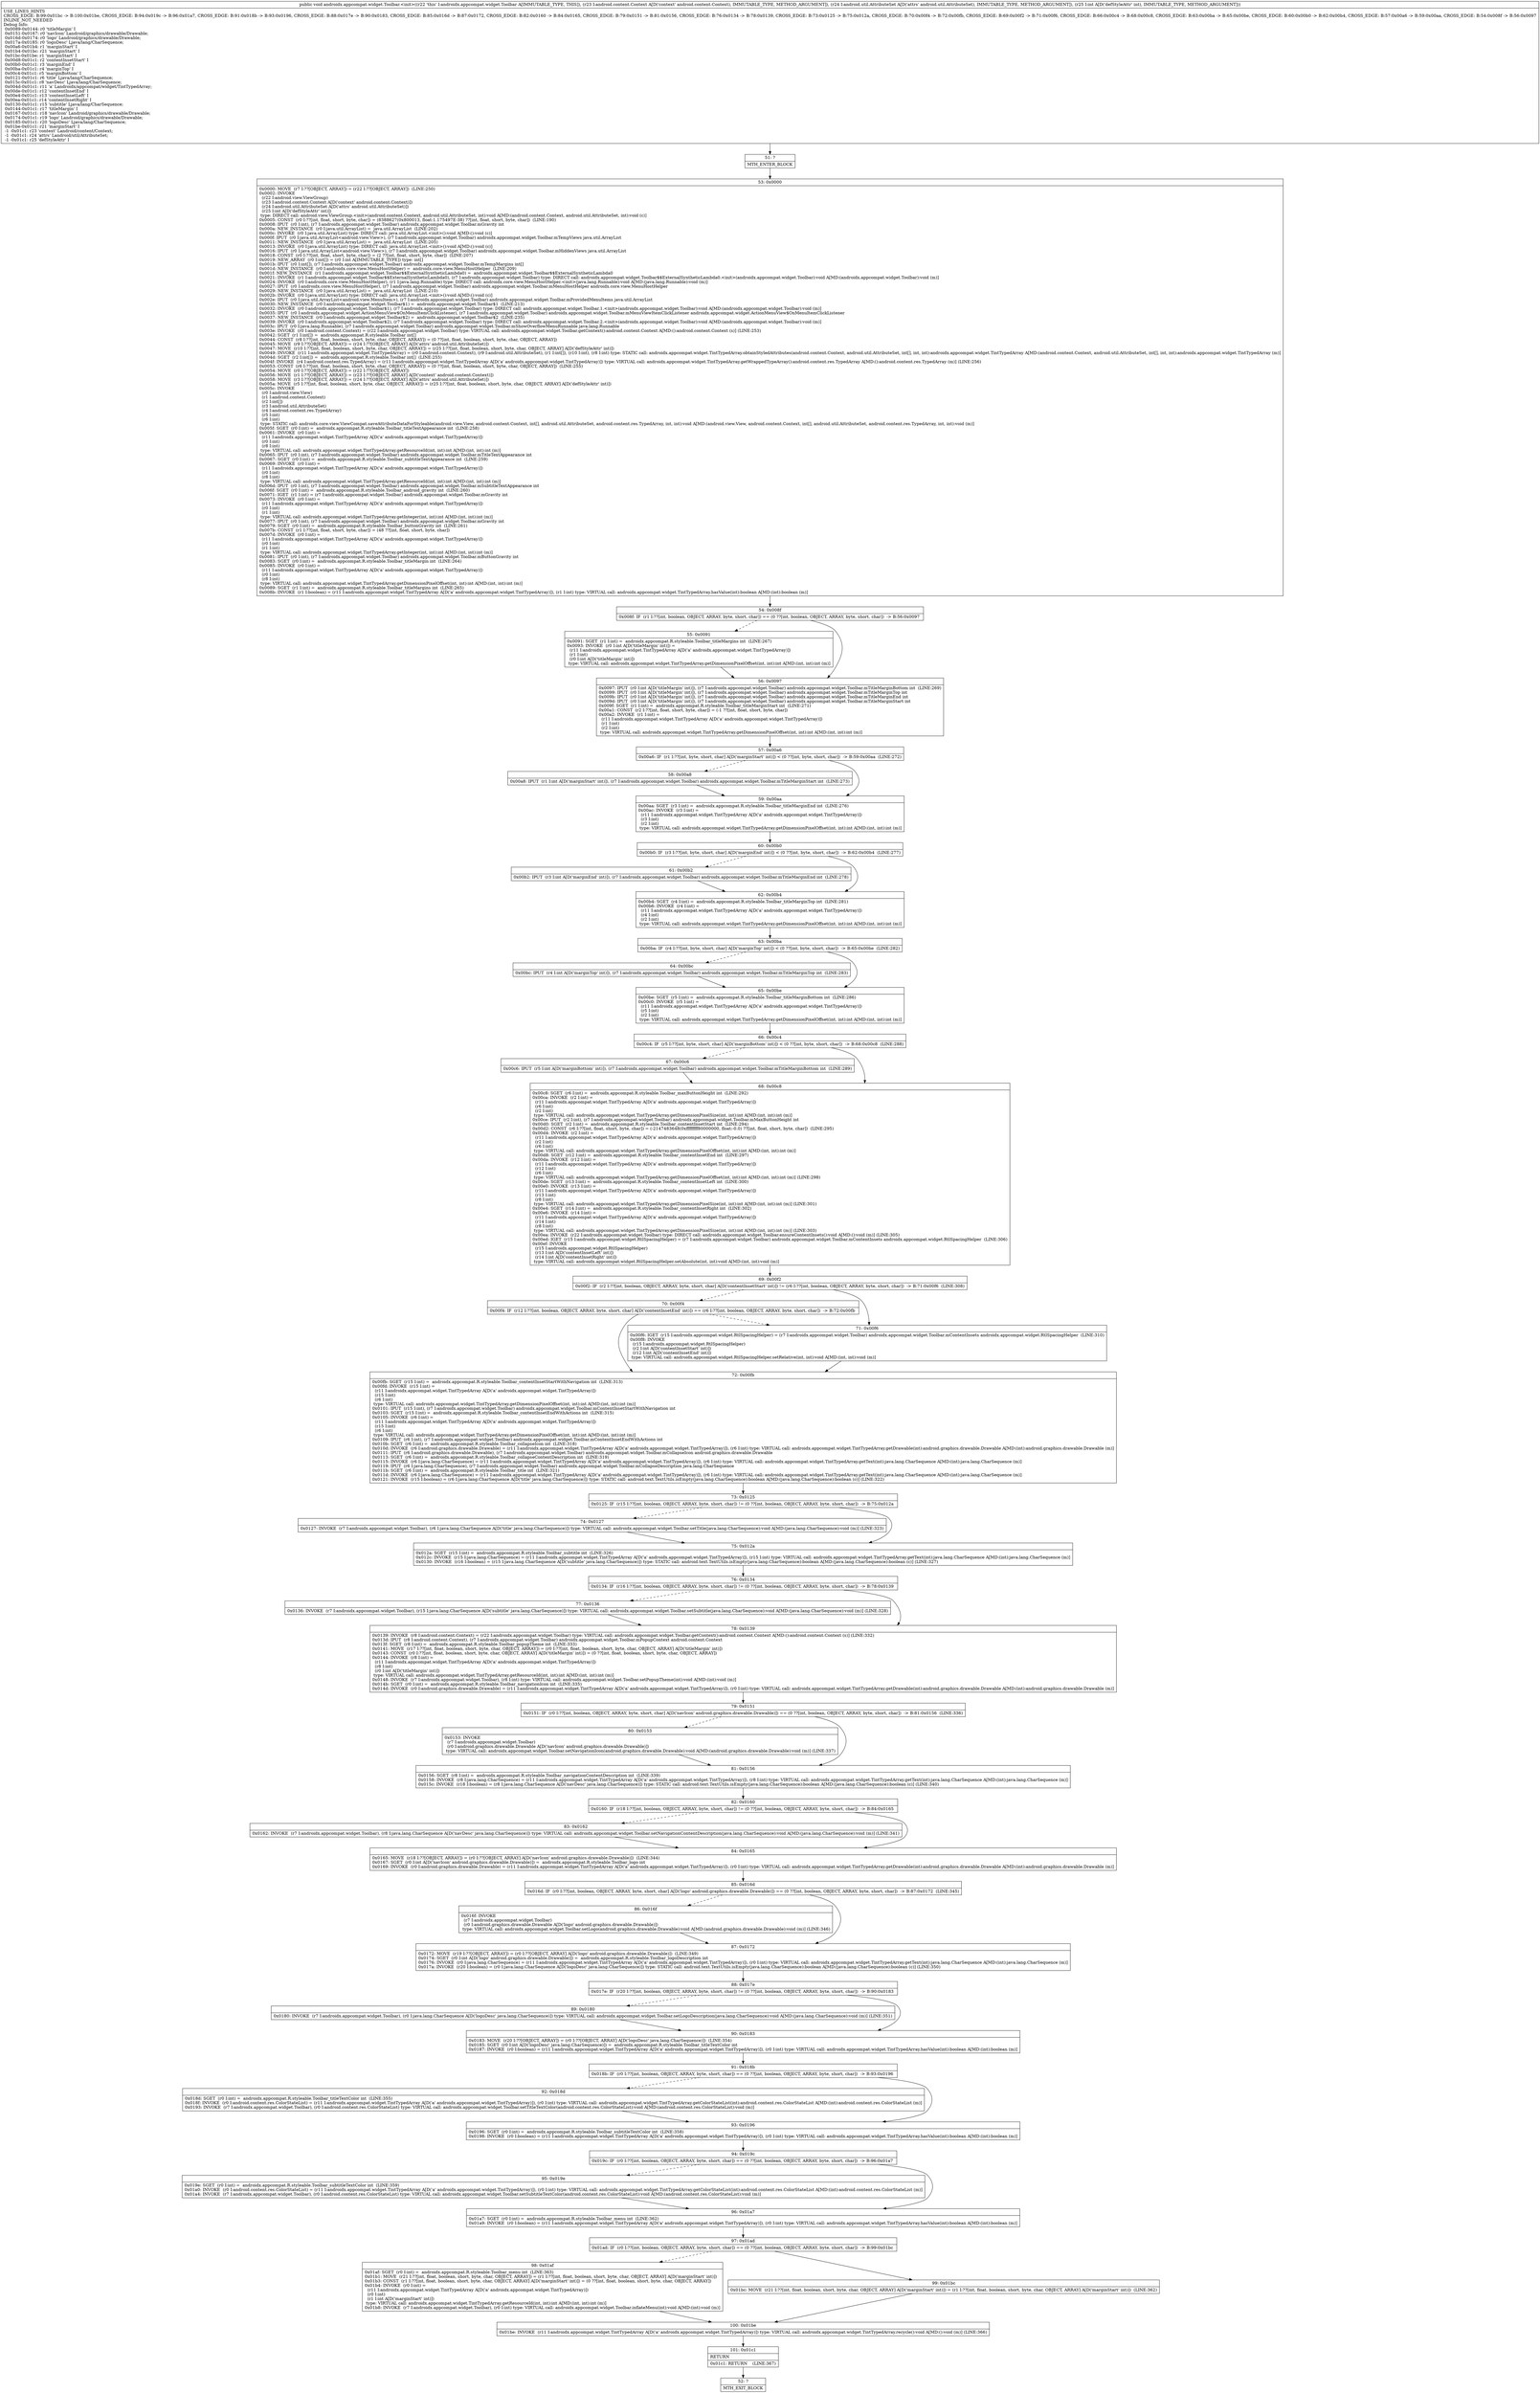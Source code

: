 digraph "CFG forandroidx.appcompat.widget.Toolbar.\<init\>(Landroid\/content\/Context;Landroid\/util\/AttributeSet;I)V" {
Node_51 [shape=record,label="{51\:\ ?|MTH_ENTER_BLOCK\l}"];
Node_53 [shape=record,label="{53\:\ 0x0000|0x0000: MOVE  (r7 I:??[OBJECT, ARRAY]) = (r22 I:??[OBJECT, ARRAY])  (LINE:250)\l0x0002: INVOKE  \l  (r22 I:android.view.ViewGroup)\l  (r23 I:android.content.Context A[D('context' android.content.Context)])\l  (r24 I:android.util.AttributeSet A[D('attrs' android.util.AttributeSet)])\l  (r25 I:int A[D('defStyleAttr' int)])\l type: DIRECT call: android.view.ViewGroup.\<init\>(android.content.Context, android.util.AttributeSet, int):void A[MD:(android.content.Context, android.util.AttributeSet, int):void (c)]\l0x0005: CONST  (r0 I:??[int, float, short, byte, char]) = (8388627(0x800013, float:1.175497E\-38) ??[int, float, short, byte, char])  (LINE:190)\l0x0008: IPUT  (r0 I:int), (r7 I:androidx.appcompat.widget.Toolbar) androidx.appcompat.widget.Toolbar.mGravity int \l0x000a: NEW_INSTANCE  (r0 I:java.util.ArrayList) =  java.util.ArrayList  (LINE:202)\l0x000c: INVOKE  (r0 I:java.util.ArrayList) type: DIRECT call: java.util.ArrayList.\<init\>():void A[MD:():void (c)]\l0x000f: IPUT  (r0 I:java.util.ArrayList\<android.view.View\>), (r7 I:androidx.appcompat.widget.Toolbar) androidx.appcompat.widget.Toolbar.mTempViews java.util.ArrayList \l0x0011: NEW_INSTANCE  (r0 I:java.util.ArrayList) =  java.util.ArrayList  (LINE:205)\l0x0013: INVOKE  (r0 I:java.util.ArrayList) type: DIRECT call: java.util.ArrayList.\<init\>():void A[MD:():void (c)]\l0x0016: IPUT  (r0 I:java.util.ArrayList\<android.view.View\>), (r7 I:androidx.appcompat.widget.Toolbar) androidx.appcompat.widget.Toolbar.mHiddenViews java.util.ArrayList \l0x0018: CONST  (r0 I:??[int, float, short, byte, char]) = (2 ??[int, float, short, byte, char])  (LINE:207)\l0x0019: NEW_ARRAY  (r0 I:int[]) = (r0 I:int A[IMMUTABLE_TYPE]) type: int[] \l0x001b: IPUT  (r0 I:int[]), (r7 I:androidx.appcompat.widget.Toolbar) androidx.appcompat.widget.Toolbar.mTempMargins int[] \l0x001d: NEW_INSTANCE  (r0 I:androidx.core.view.MenuHostHelper) =  androidx.core.view.MenuHostHelper  (LINE:209)\l0x001f: NEW_INSTANCE  (r1 I:androidx.appcompat.widget.Toolbar$$ExternalSyntheticLambda0) =  androidx.appcompat.widget.Toolbar$$ExternalSyntheticLambda0 \l0x0021: INVOKE  (r1 I:androidx.appcompat.widget.Toolbar$$ExternalSyntheticLambda0), (r7 I:androidx.appcompat.widget.Toolbar) type: DIRECT call: androidx.appcompat.widget.Toolbar$$ExternalSyntheticLambda0.\<init\>(androidx.appcompat.widget.Toolbar):void A[MD:(androidx.appcompat.widget.Toolbar):void (m)]\l0x0024: INVOKE  (r0 I:androidx.core.view.MenuHostHelper), (r1 I:java.lang.Runnable) type: DIRECT call: androidx.core.view.MenuHostHelper.\<init\>(java.lang.Runnable):void A[MD:(java.lang.Runnable):void (m)]\l0x0027: IPUT  (r0 I:androidx.core.view.MenuHostHelper), (r7 I:androidx.appcompat.widget.Toolbar) androidx.appcompat.widget.Toolbar.mMenuHostHelper androidx.core.view.MenuHostHelper \l0x0029: NEW_INSTANCE  (r0 I:java.util.ArrayList) =  java.util.ArrayList  (LINE:210)\l0x002b: INVOKE  (r0 I:java.util.ArrayList) type: DIRECT call: java.util.ArrayList.\<init\>():void A[MD:():void (c)]\l0x002e: IPUT  (r0 I:java.util.ArrayList\<android.view.MenuItem\>), (r7 I:androidx.appcompat.widget.Toolbar) androidx.appcompat.widget.Toolbar.mProvidedMenuItems java.util.ArrayList \l0x0030: NEW_INSTANCE  (r0 I:androidx.appcompat.widget.Toolbar$1) =  androidx.appcompat.widget.Toolbar$1  (LINE:213)\l0x0032: INVOKE  (r0 I:androidx.appcompat.widget.Toolbar$1), (r7 I:androidx.appcompat.widget.Toolbar) type: DIRECT call: androidx.appcompat.widget.Toolbar.1.\<init\>(androidx.appcompat.widget.Toolbar):void A[MD:(androidx.appcompat.widget.Toolbar):void (m)]\l0x0035: IPUT  (r0 I:androidx.appcompat.widget.ActionMenuView$OnMenuItemClickListener), (r7 I:androidx.appcompat.widget.Toolbar) androidx.appcompat.widget.Toolbar.mMenuViewItemClickListener androidx.appcompat.widget.ActionMenuView$OnMenuItemClickListener \l0x0037: NEW_INSTANCE  (r0 I:androidx.appcompat.widget.Toolbar$2) =  androidx.appcompat.widget.Toolbar$2  (LINE:235)\l0x0039: INVOKE  (r0 I:androidx.appcompat.widget.Toolbar$2), (r7 I:androidx.appcompat.widget.Toolbar) type: DIRECT call: androidx.appcompat.widget.Toolbar.2.\<init\>(androidx.appcompat.widget.Toolbar):void A[MD:(androidx.appcompat.widget.Toolbar):void (m)]\l0x003c: IPUT  (r0 I:java.lang.Runnable), (r7 I:androidx.appcompat.widget.Toolbar) androidx.appcompat.widget.Toolbar.mShowOverflowMenuRunnable java.lang.Runnable \l0x003e: INVOKE  (r0 I:android.content.Context) = (r22 I:androidx.appcompat.widget.Toolbar) type: VIRTUAL call: androidx.appcompat.widget.Toolbar.getContext():android.content.Context A[MD:():android.content.Context (s)] (LINE:253)\l0x0042: SGET  (r1 I:int[]) =  androidx.appcompat.R.styleable.Toolbar int[] \l0x0044: CONST  (r8 I:??[int, float, boolean, short, byte, char, OBJECT, ARRAY]) = (0 ??[int, float, boolean, short, byte, char, OBJECT, ARRAY]) \l0x0045: MOVE  (r9 I:??[OBJECT, ARRAY]) = (r24 I:??[OBJECT, ARRAY] A[D('attrs' android.util.AttributeSet)]) \l0x0047: MOVE  (r10 I:??[int, float, boolean, short, byte, char, OBJECT, ARRAY]) = (r25 I:??[int, float, boolean, short, byte, char, OBJECT, ARRAY] A[D('defStyleAttr' int)]) \l0x0049: INVOKE  (r11 I:androidx.appcompat.widget.TintTypedArray) = (r0 I:android.content.Context), (r9 I:android.util.AttributeSet), (r1 I:int[]), (r10 I:int), (r8 I:int) type: STATIC call: androidx.appcompat.widget.TintTypedArray.obtainStyledAttributes(android.content.Context, android.util.AttributeSet, int[], int, int):androidx.appcompat.widget.TintTypedArray A[MD:(android.content.Context, android.util.AttributeSet, int[], int, int):androidx.appcompat.widget.TintTypedArray (m)]\l0x004d: SGET  (r2 I:int[]) =  androidx.appcompat.R.styleable.Toolbar int[]  (LINE:255)\l0x004f: INVOKE  (r4 I:android.content.res.TypedArray) = (r11 I:androidx.appcompat.widget.TintTypedArray A[D('a' androidx.appcompat.widget.TintTypedArray)]) type: VIRTUAL call: androidx.appcompat.widget.TintTypedArray.getWrappedTypeArray():android.content.res.TypedArray A[MD:():android.content.res.TypedArray (m)] (LINE:256)\l0x0053: CONST  (r6 I:??[int, float, boolean, short, byte, char, OBJECT, ARRAY]) = (0 ??[int, float, boolean, short, byte, char, OBJECT, ARRAY])  (LINE:255)\l0x0054: MOVE  (r0 I:??[OBJECT, ARRAY]) = (r22 I:??[OBJECT, ARRAY]) \l0x0056: MOVE  (r1 I:??[OBJECT, ARRAY]) = (r23 I:??[OBJECT, ARRAY] A[D('context' android.content.Context)]) \l0x0058: MOVE  (r3 I:??[OBJECT, ARRAY]) = (r24 I:??[OBJECT, ARRAY] A[D('attrs' android.util.AttributeSet)]) \l0x005a: MOVE  (r5 I:??[int, float, boolean, short, byte, char, OBJECT, ARRAY]) = (r25 I:??[int, float, boolean, short, byte, char, OBJECT, ARRAY] A[D('defStyleAttr' int)]) \l0x005c: INVOKE  \l  (r0 I:android.view.View)\l  (r1 I:android.content.Context)\l  (r2 I:int[])\l  (r3 I:android.util.AttributeSet)\l  (r4 I:android.content.res.TypedArray)\l  (r5 I:int)\l  (r6 I:int)\l type: STATIC call: androidx.core.view.ViewCompat.saveAttributeDataForStyleable(android.view.View, android.content.Context, int[], android.util.AttributeSet, android.content.res.TypedArray, int, int):void A[MD:(android.view.View, android.content.Context, int[], android.util.AttributeSet, android.content.res.TypedArray, int, int):void (m)]\l0x005f: SGET  (r0 I:int) =  androidx.appcompat.R.styleable.Toolbar_titleTextAppearance int  (LINE:258)\l0x0061: INVOKE  (r0 I:int) = \l  (r11 I:androidx.appcompat.widget.TintTypedArray A[D('a' androidx.appcompat.widget.TintTypedArray)])\l  (r0 I:int)\l  (r8 I:int)\l type: VIRTUAL call: androidx.appcompat.widget.TintTypedArray.getResourceId(int, int):int A[MD:(int, int):int (m)]\l0x0065: IPUT  (r0 I:int), (r7 I:androidx.appcompat.widget.Toolbar) androidx.appcompat.widget.Toolbar.mTitleTextAppearance int \l0x0067: SGET  (r0 I:int) =  androidx.appcompat.R.styleable.Toolbar_subtitleTextAppearance int  (LINE:259)\l0x0069: INVOKE  (r0 I:int) = \l  (r11 I:androidx.appcompat.widget.TintTypedArray A[D('a' androidx.appcompat.widget.TintTypedArray)])\l  (r0 I:int)\l  (r8 I:int)\l type: VIRTUAL call: androidx.appcompat.widget.TintTypedArray.getResourceId(int, int):int A[MD:(int, int):int (m)]\l0x006d: IPUT  (r0 I:int), (r7 I:androidx.appcompat.widget.Toolbar) androidx.appcompat.widget.Toolbar.mSubtitleTextAppearance int \l0x006f: SGET  (r0 I:int) =  androidx.appcompat.R.styleable.Toolbar_android_gravity int  (LINE:260)\l0x0071: IGET  (r1 I:int) = (r7 I:androidx.appcompat.widget.Toolbar) androidx.appcompat.widget.Toolbar.mGravity int \l0x0073: INVOKE  (r0 I:int) = \l  (r11 I:androidx.appcompat.widget.TintTypedArray A[D('a' androidx.appcompat.widget.TintTypedArray)])\l  (r0 I:int)\l  (r1 I:int)\l type: VIRTUAL call: androidx.appcompat.widget.TintTypedArray.getInteger(int, int):int A[MD:(int, int):int (m)]\l0x0077: IPUT  (r0 I:int), (r7 I:androidx.appcompat.widget.Toolbar) androidx.appcompat.widget.Toolbar.mGravity int \l0x0079: SGET  (r0 I:int) =  androidx.appcompat.R.styleable.Toolbar_buttonGravity int  (LINE:261)\l0x007b: CONST  (r1 I:??[int, float, short, byte, char]) = (48 ??[int, float, short, byte, char]) \l0x007d: INVOKE  (r0 I:int) = \l  (r11 I:androidx.appcompat.widget.TintTypedArray A[D('a' androidx.appcompat.widget.TintTypedArray)])\l  (r0 I:int)\l  (r1 I:int)\l type: VIRTUAL call: androidx.appcompat.widget.TintTypedArray.getInteger(int, int):int A[MD:(int, int):int (m)]\l0x0081: IPUT  (r0 I:int), (r7 I:androidx.appcompat.widget.Toolbar) androidx.appcompat.widget.Toolbar.mButtonGravity int \l0x0083: SGET  (r0 I:int) =  androidx.appcompat.R.styleable.Toolbar_titleMargin int  (LINE:264)\l0x0085: INVOKE  (r0 I:int) = \l  (r11 I:androidx.appcompat.widget.TintTypedArray A[D('a' androidx.appcompat.widget.TintTypedArray)])\l  (r0 I:int)\l  (r8 I:int)\l type: VIRTUAL call: androidx.appcompat.widget.TintTypedArray.getDimensionPixelOffset(int, int):int A[MD:(int, int):int (m)]\l0x0089: SGET  (r1 I:int) =  androidx.appcompat.R.styleable.Toolbar_titleMargins int  (LINE:265)\l0x008b: INVOKE  (r1 I:boolean) = (r11 I:androidx.appcompat.widget.TintTypedArray A[D('a' androidx.appcompat.widget.TintTypedArray)]), (r1 I:int) type: VIRTUAL call: androidx.appcompat.widget.TintTypedArray.hasValue(int):boolean A[MD:(int):boolean (m)]\l}"];
Node_54 [shape=record,label="{54\:\ 0x008f|0x008f: IF  (r1 I:??[int, boolean, OBJECT, ARRAY, byte, short, char]) == (0 ??[int, boolean, OBJECT, ARRAY, byte, short, char])  \-\> B:56:0x0097 \l}"];
Node_55 [shape=record,label="{55\:\ 0x0091|0x0091: SGET  (r1 I:int) =  androidx.appcompat.R.styleable.Toolbar_titleMargins int  (LINE:267)\l0x0093: INVOKE  (r0 I:int A[D('titleMargin' int)]) = \l  (r11 I:androidx.appcompat.widget.TintTypedArray A[D('a' androidx.appcompat.widget.TintTypedArray)])\l  (r1 I:int)\l  (r0 I:int A[D('titleMargin' int)])\l type: VIRTUAL call: androidx.appcompat.widget.TintTypedArray.getDimensionPixelOffset(int, int):int A[MD:(int, int):int (m)]\l}"];
Node_56 [shape=record,label="{56\:\ 0x0097|0x0097: IPUT  (r0 I:int A[D('titleMargin' int)]), (r7 I:androidx.appcompat.widget.Toolbar) androidx.appcompat.widget.Toolbar.mTitleMarginBottom int  (LINE:269)\l0x0099: IPUT  (r0 I:int A[D('titleMargin' int)]), (r7 I:androidx.appcompat.widget.Toolbar) androidx.appcompat.widget.Toolbar.mTitleMarginTop int \l0x009b: IPUT  (r0 I:int A[D('titleMargin' int)]), (r7 I:androidx.appcompat.widget.Toolbar) androidx.appcompat.widget.Toolbar.mTitleMarginEnd int \l0x009d: IPUT  (r0 I:int A[D('titleMargin' int)]), (r7 I:androidx.appcompat.widget.Toolbar) androidx.appcompat.widget.Toolbar.mTitleMarginStart int \l0x009f: SGET  (r1 I:int) =  androidx.appcompat.R.styleable.Toolbar_titleMarginStart int  (LINE:271)\l0x00a1: CONST  (r2 I:??[int, float, short, byte, char]) = (\-1 ??[int, float, short, byte, char]) \l0x00a2: INVOKE  (r1 I:int) = \l  (r11 I:androidx.appcompat.widget.TintTypedArray A[D('a' androidx.appcompat.widget.TintTypedArray)])\l  (r1 I:int)\l  (r2 I:int)\l type: VIRTUAL call: androidx.appcompat.widget.TintTypedArray.getDimensionPixelOffset(int, int):int A[MD:(int, int):int (m)]\l}"];
Node_57 [shape=record,label="{57\:\ 0x00a6|0x00a6: IF  (r1 I:??[int, byte, short, char] A[D('marginStart' int)]) \< (0 ??[int, byte, short, char])  \-\> B:59:0x00aa  (LINE:272)\l}"];
Node_58 [shape=record,label="{58\:\ 0x00a8|0x00a8: IPUT  (r1 I:int A[D('marginStart' int)]), (r7 I:androidx.appcompat.widget.Toolbar) androidx.appcompat.widget.Toolbar.mTitleMarginStart int  (LINE:273)\l}"];
Node_59 [shape=record,label="{59\:\ 0x00aa|0x00aa: SGET  (r3 I:int) =  androidx.appcompat.R.styleable.Toolbar_titleMarginEnd int  (LINE:276)\l0x00ac: INVOKE  (r3 I:int) = \l  (r11 I:androidx.appcompat.widget.TintTypedArray A[D('a' androidx.appcompat.widget.TintTypedArray)])\l  (r3 I:int)\l  (r2 I:int)\l type: VIRTUAL call: androidx.appcompat.widget.TintTypedArray.getDimensionPixelOffset(int, int):int A[MD:(int, int):int (m)]\l}"];
Node_60 [shape=record,label="{60\:\ 0x00b0|0x00b0: IF  (r3 I:??[int, byte, short, char] A[D('marginEnd' int)]) \< (0 ??[int, byte, short, char])  \-\> B:62:0x00b4  (LINE:277)\l}"];
Node_61 [shape=record,label="{61\:\ 0x00b2|0x00b2: IPUT  (r3 I:int A[D('marginEnd' int)]), (r7 I:androidx.appcompat.widget.Toolbar) androidx.appcompat.widget.Toolbar.mTitleMarginEnd int  (LINE:278)\l}"];
Node_62 [shape=record,label="{62\:\ 0x00b4|0x00b4: SGET  (r4 I:int) =  androidx.appcompat.R.styleable.Toolbar_titleMarginTop int  (LINE:281)\l0x00b6: INVOKE  (r4 I:int) = \l  (r11 I:androidx.appcompat.widget.TintTypedArray A[D('a' androidx.appcompat.widget.TintTypedArray)])\l  (r4 I:int)\l  (r2 I:int)\l type: VIRTUAL call: androidx.appcompat.widget.TintTypedArray.getDimensionPixelOffset(int, int):int A[MD:(int, int):int (m)]\l}"];
Node_63 [shape=record,label="{63\:\ 0x00ba|0x00ba: IF  (r4 I:??[int, byte, short, char] A[D('marginTop' int)]) \< (0 ??[int, byte, short, char])  \-\> B:65:0x00be  (LINE:282)\l}"];
Node_64 [shape=record,label="{64\:\ 0x00bc|0x00bc: IPUT  (r4 I:int A[D('marginTop' int)]), (r7 I:androidx.appcompat.widget.Toolbar) androidx.appcompat.widget.Toolbar.mTitleMarginTop int  (LINE:283)\l}"];
Node_65 [shape=record,label="{65\:\ 0x00be|0x00be: SGET  (r5 I:int) =  androidx.appcompat.R.styleable.Toolbar_titleMarginBottom int  (LINE:286)\l0x00c0: INVOKE  (r5 I:int) = \l  (r11 I:androidx.appcompat.widget.TintTypedArray A[D('a' androidx.appcompat.widget.TintTypedArray)])\l  (r5 I:int)\l  (r2 I:int)\l type: VIRTUAL call: androidx.appcompat.widget.TintTypedArray.getDimensionPixelOffset(int, int):int A[MD:(int, int):int (m)]\l}"];
Node_66 [shape=record,label="{66\:\ 0x00c4|0x00c4: IF  (r5 I:??[int, byte, short, char] A[D('marginBottom' int)]) \< (0 ??[int, byte, short, char])  \-\> B:68:0x00c8  (LINE:288)\l}"];
Node_67 [shape=record,label="{67\:\ 0x00c6|0x00c6: IPUT  (r5 I:int A[D('marginBottom' int)]), (r7 I:androidx.appcompat.widget.Toolbar) androidx.appcompat.widget.Toolbar.mTitleMarginBottom int  (LINE:289)\l}"];
Node_68 [shape=record,label="{68\:\ 0x00c8|0x00c8: SGET  (r6 I:int) =  androidx.appcompat.R.styleable.Toolbar_maxButtonHeight int  (LINE:292)\l0x00ca: INVOKE  (r2 I:int) = \l  (r11 I:androidx.appcompat.widget.TintTypedArray A[D('a' androidx.appcompat.widget.TintTypedArray)])\l  (r6 I:int)\l  (r2 I:int)\l type: VIRTUAL call: androidx.appcompat.widget.TintTypedArray.getDimensionPixelSize(int, int):int A[MD:(int, int):int (m)]\l0x00ce: IPUT  (r2 I:int), (r7 I:androidx.appcompat.widget.Toolbar) androidx.appcompat.widget.Toolbar.mMaxButtonHeight int \l0x00d0: SGET  (r2 I:int) =  androidx.appcompat.R.styleable.Toolbar_contentInsetStart int  (LINE:294)\l0x00d2: CONST  (r6 I:??[int, float, short, byte, char]) = (\-2147483648(0xffffffff80000000, float:\-0.0) ??[int, float, short, byte, char])  (LINE:295)\l0x00d4: INVOKE  (r2 I:int) = \l  (r11 I:androidx.appcompat.widget.TintTypedArray A[D('a' androidx.appcompat.widget.TintTypedArray)])\l  (r2 I:int)\l  (r6 I:int)\l type: VIRTUAL call: androidx.appcompat.widget.TintTypedArray.getDimensionPixelOffset(int, int):int A[MD:(int, int):int (m)]\l0x00d8: SGET  (r12 I:int) =  androidx.appcompat.R.styleable.Toolbar_contentInsetEnd int  (LINE:297)\l0x00da: INVOKE  (r12 I:int) = \l  (r11 I:androidx.appcompat.widget.TintTypedArray A[D('a' androidx.appcompat.widget.TintTypedArray)])\l  (r12 I:int)\l  (r6 I:int)\l type: VIRTUAL call: androidx.appcompat.widget.TintTypedArray.getDimensionPixelOffset(int, int):int A[MD:(int, int):int (m)] (LINE:298)\l0x00de: SGET  (r13 I:int) =  androidx.appcompat.R.styleable.Toolbar_contentInsetLeft int  (LINE:300)\l0x00e0: INVOKE  (r13 I:int) = \l  (r11 I:androidx.appcompat.widget.TintTypedArray A[D('a' androidx.appcompat.widget.TintTypedArray)])\l  (r13 I:int)\l  (r8 I:int)\l type: VIRTUAL call: androidx.appcompat.widget.TintTypedArray.getDimensionPixelSize(int, int):int A[MD:(int, int):int (m)] (LINE:301)\l0x00e4: SGET  (r14 I:int) =  androidx.appcompat.R.styleable.Toolbar_contentInsetRight int  (LINE:302)\l0x00e6: INVOKE  (r14 I:int) = \l  (r11 I:androidx.appcompat.widget.TintTypedArray A[D('a' androidx.appcompat.widget.TintTypedArray)])\l  (r14 I:int)\l  (r8 I:int)\l type: VIRTUAL call: androidx.appcompat.widget.TintTypedArray.getDimensionPixelSize(int, int):int A[MD:(int, int):int (m)] (LINE:303)\l0x00ea: INVOKE  (r22 I:androidx.appcompat.widget.Toolbar) type: DIRECT call: androidx.appcompat.widget.Toolbar.ensureContentInsets():void A[MD:():void (m)] (LINE:305)\l0x00ed: IGET  (r15 I:androidx.appcompat.widget.RtlSpacingHelper) = (r7 I:androidx.appcompat.widget.Toolbar) androidx.appcompat.widget.Toolbar.mContentInsets androidx.appcompat.widget.RtlSpacingHelper  (LINE:306)\l0x00ef: INVOKE  \l  (r15 I:androidx.appcompat.widget.RtlSpacingHelper)\l  (r13 I:int A[D('contentInsetLeft' int)])\l  (r14 I:int A[D('contentInsetRight' int)])\l type: VIRTUAL call: androidx.appcompat.widget.RtlSpacingHelper.setAbsolute(int, int):void A[MD:(int, int):void (m)]\l}"];
Node_69 [shape=record,label="{69\:\ 0x00f2|0x00f2: IF  (r2 I:??[int, boolean, OBJECT, ARRAY, byte, short, char] A[D('contentInsetStart' int)]) != (r6 I:??[int, boolean, OBJECT, ARRAY, byte, short, char])  \-\> B:71:0x00f6  (LINE:308)\l}"];
Node_70 [shape=record,label="{70\:\ 0x00f4|0x00f4: IF  (r12 I:??[int, boolean, OBJECT, ARRAY, byte, short, char] A[D('contentInsetEnd' int)]) == (r6 I:??[int, boolean, OBJECT, ARRAY, byte, short, char])  \-\> B:72:0x00fb \l}"];
Node_72 [shape=record,label="{72\:\ 0x00fb|0x00fb: SGET  (r15 I:int) =  androidx.appcompat.R.styleable.Toolbar_contentInsetStartWithNavigation int  (LINE:313)\l0x00fd: INVOKE  (r15 I:int) = \l  (r11 I:androidx.appcompat.widget.TintTypedArray A[D('a' androidx.appcompat.widget.TintTypedArray)])\l  (r15 I:int)\l  (r6 I:int)\l type: VIRTUAL call: androidx.appcompat.widget.TintTypedArray.getDimensionPixelOffset(int, int):int A[MD:(int, int):int (m)]\l0x0101: IPUT  (r15 I:int), (r7 I:androidx.appcompat.widget.Toolbar) androidx.appcompat.widget.Toolbar.mContentInsetStartWithNavigation int \l0x0103: SGET  (r15 I:int) =  androidx.appcompat.R.styleable.Toolbar_contentInsetEndWithActions int  (LINE:315)\l0x0105: INVOKE  (r6 I:int) = \l  (r11 I:androidx.appcompat.widget.TintTypedArray A[D('a' androidx.appcompat.widget.TintTypedArray)])\l  (r15 I:int)\l  (r6 I:int)\l type: VIRTUAL call: androidx.appcompat.widget.TintTypedArray.getDimensionPixelOffset(int, int):int A[MD:(int, int):int (m)]\l0x0109: IPUT  (r6 I:int), (r7 I:androidx.appcompat.widget.Toolbar) androidx.appcompat.widget.Toolbar.mContentInsetEndWithActions int \l0x010b: SGET  (r6 I:int) =  androidx.appcompat.R.styleable.Toolbar_collapseIcon int  (LINE:318)\l0x010d: INVOKE  (r6 I:android.graphics.drawable.Drawable) = (r11 I:androidx.appcompat.widget.TintTypedArray A[D('a' androidx.appcompat.widget.TintTypedArray)]), (r6 I:int) type: VIRTUAL call: androidx.appcompat.widget.TintTypedArray.getDrawable(int):android.graphics.drawable.Drawable A[MD:(int):android.graphics.drawable.Drawable (m)]\l0x0111: IPUT  (r6 I:android.graphics.drawable.Drawable), (r7 I:androidx.appcompat.widget.Toolbar) androidx.appcompat.widget.Toolbar.mCollapseIcon android.graphics.drawable.Drawable \l0x0113: SGET  (r6 I:int) =  androidx.appcompat.R.styleable.Toolbar_collapseContentDescription int  (LINE:319)\l0x0115: INVOKE  (r6 I:java.lang.CharSequence) = (r11 I:androidx.appcompat.widget.TintTypedArray A[D('a' androidx.appcompat.widget.TintTypedArray)]), (r6 I:int) type: VIRTUAL call: androidx.appcompat.widget.TintTypedArray.getText(int):java.lang.CharSequence A[MD:(int):java.lang.CharSequence (m)]\l0x0119: IPUT  (r6 I:java.lang.CharSequence), (r7 I:androidx.appcompat.widget.Toolbar) androidx.appcompat.widget.Toolbar.mCollapseDescription java.lang.CharSequence \l0x011b: SGET  (r6 I:int) =  androidx.appcompat.R.styleable.Toolbar_title int  (LINE:321)\l0x011d: INVOKE  (r6 I:java.lang.CharSequence) = (r11 I:androidx.appcompat.widget.TintTypedArray A[D('a' androidx.appcompat.widget.TintTypedArray)]), (r6 I:int) type: VIRTUAL call: androidx.appcompat.widget.TintTypedArray.getText(int):java.lang.CharSequence A[MD:(int):java.lang.CharSequence (m)]\l0x0121: INVOKE  (r15 I:boolean) = (r6 I:java.lang.CharSequence A[D('title' java.lang.CharSequence)]) type: STATIC call: android.text.TextUtils.isEmpty(java.lang.CharSequence):boolean A[MD:(java.lang.CharSequence):boolean (c)] (LINE:322)\l}"];
Node_73 [shape=record,label="{73\:\ 0x0125|0x0125: IF  (r15 I:??[int, boolean, OBJECT, ARRAY, byte, short, char]) != (0 ??[int, boolean, OBJECT, ARRAY, byte, short, char])  \-\> B:75:0x012a \l}"];
Node_74 [shape=record,label="{74\:\ 0x0127|0x0127: INVOKE  (r7 I:androidx.appcompat.widget.Toolbar), (r6 I:java.lang.CharSequence A[D('title' java.lang.CharSequence)]) type: VIRTUAL call: androidx.appcompat.widget.Toolbar.setTitle(java.lang.CharSequence):void A[MD:(java.lang.CharSequence):void (m)] (LINE:323)\l}"];
Node_75 [shape=record,label="{75\:\ 0x012a|0x012a: SGET  (r15 I:int) =  androidx.appcompat.R.styleable.Toolbar_subtitle int  (LINE:326)\l0x012c: INVOKE  (r15 I:java.lang.CharSequence) = (r11 I:androidx.appcompat.widget.TintTypedArray A[D('a' androidx.appcompat.widget.TintTypedArray)]), (r15 I:int) type: VIRTUAL call: androidx.appcompat.widget.TintTypedArray.getText(int):java.lang.CharSequence A[MD:(int):java.lang.CharSequence (m)]\l0x0130: INVOKE  (r16 I:boolean) = (r15 I:java.lang.CharSequence A[D('subtitle' java.lang.CharSequence)]) type: STATIC call: android.text.TextUtils.isEmpty(java.lang.CharSequence):boolean A[MD:(java.lang.CharSequence):boolean (c)] (LINE:327)\l}"];
Node_76 [shape=record,label="{76\:\ 0x0134|0x0134: IF  (r16 I:??[int, boolean, OBJECT, ARRAY, byte, short, char]) != (0 ??[int, boolean, OBJECT, ARRAY, byte, short, char])  \-\> B:78:0x0139 \l}"];
Node_77 [shape=record,label="{77\:\ 0x0136|0x0136: INVOKE  (r7 I:androidx.appcompat.widget.Toolbar), (r15 I:java.lang.CharSequence A[D('subtitle' java.lang.CharSequence)]) type: VIRTUAL call: androidx.appcompat.widget.Toolbar.setSubtitle(java.lang.CharSequence):void A[MD:(java.lang.CharSequence):void (m)] (LINE:328)\l}"];
Node_78 [shape=record,label="{78\:\ 0x0139|0x0139: INVOKE  (r8 I:android.content.Context) = (r22 I:androidx.appcompat.widget.Toolbar) type: VIRTUAL call: androidx.appcompat.widget.Toolbar.getContext():android.content.Context A[MD:():android.content.Context (s)] (LINE:332)\l0x013d: IPUT  (r8 I:android.content.Context), (r7 I:androidx.appcompat.widget.Toolbar) androidx.appcompat.widget.Toolbar.mPopupContext android.content.Context \l0x013f: SGET  (r8 I:int) =  androidx.appcompat.R.styleable.Toolbar_popupTheme int  (LINE:333)\l0x0141: MOVE  (r17 I:??[int, float, boolean, short, byte, char, OBJECT, ARRAY]) = (r0 I:??[int, float, boolean, short, byte, char, OBJECT, ARRAY] A[D('titleMargin' int)]) \l0x0143: CONST  (r0 I:??[int, float, boolean, short, byte, char, OBJECT, ARRAY] A[D('titleMargin' int)]) = (0 ??[int, float, boolean, short, byte, char, OBJECT, ARRAY]) \l0x0144: INVOKE  (r8 I:int) = \l  (r11 I:androidx.appcompat.widget.TintTypedArray A[D('a' androidx.appcompat.widget.TintTypedArray)])\l  (r8 I:int)\l  (r0 I:int A[D('titleMargin' int)])\l type: VIRTUAL call: androidx.appcompat.widget.TintTypedArray.getResourceId(int, int):int A[MD:(int, int):int (m)]\l0x0148: INVOKE  (r7 I:androidx.appcompat.widget.Toolbar), (r8 I:int) type: VIRTUAL call: androidx.appcompat.widget.Toolbar.setPopupTheme(int):void A[MD:(int):void (m)]\l0x014b: SGET  (r0 I:int) =  androidx.appcompat.R.styleable.Toolbar_navigationIcon int  (LINE:335)\l0x014d: INVOKE  (r0 I:android.graphics.drawable.Drawable) = (r11 I:androidx.appcompat.widget.TintTypedArray A[D('a' androidx.appcompat.widget.TintTypedArray)]), (r0 I:int) type: VIRTUAL call: androidx.appcompat.widget.TintTypedArray.getDrawable(int):android.graphics.drawable.Drawable A[MD:(int):android.graphics.drawable.Drawable (m)]\l}"];
Node_79 [shape=record,label="{79\:\ 0x0151|0x0151: IF  (r0 I:??[int, boolean, OBJECT, ARRAY, byte, short, char] A[D('navIcon' android.graphics.drawable.Drawable)]) == (0 ??[int, boolean, OBJECT, ARRAY, byte, short, char])  \-\> B:81:0x0156  (LINE:336)\l}"];
Node_80 [shape=record,label="{80\:\ 0x0153|0x0153: INVOKE  \l  (r7 I:androidx.appcompat.widget.Toolbar)\l  (r0 I:android.graphics.drawable.Drawable A[D('navIcon' android.graphics.drawable.Drawable)])\l type: VIRTUAL call: androidx.appcompat.widget.Toolbar.setNavigationIcon(android.graphics.drawable.Drawable):void A[MD:(android.graphics.drawable.Drawable):void (m)] (LINE:337)\l}"];
Node_81 [shape=record,label="{81\:\ 0x0156|0x0156: SGET  (r8 I:int) =  androidx.appcompat.R.styleable.Toolbar_navigationContentDescription int  (LINE:339)\l0x0158: INVOKE  (r8 I:java.lang.CharSequence) = (r11 I:androidx.appcompat.widget.TintTypedArray A[D('a' androidx.appcompat.widget.TintTypedArray)]), (r8 I:int) type: VIRTUAL call: androidx.appcompat.widget.TintTypedArray.getText(int):java.lang.CharSequence A[MD:(int):java.lang.CharSequence (m)]\l0x015c: INVOKE  (r18 I:boolean) = (r8 I:java.lang.CharSequence A[D('navDesc' java.lang.CharSequence)]) type: STATIC call: android.text.TextUtils.isEmpty(java.lang.CharSequence):boolean A[MD:(java.lang.CharSequence):boolean (c)] (LINE:340)\l}"];
Node_82 [shape=record,label="{82\:\ 0x0160|0x0160: IF  (r18 I:??[int, boolean, OBJECT, ARRAY, byte, short, char]) != (0 ??[int, boolean, OBJECT, ARRAY, byte, short, char])  \-\> B:84:0x0165 \l}"];
Node_83 [shape=record,label="{83\:\ 0x0162|0x0162: INVOKE  (r7 I:androidx.appcompat.widget.Toolbar), (r8 I:java.lang.CharSequence A[D('navDesc' java.lang.CharSequence)]) type: VIRTUAL call: androidx.appcompat.widget.Toolbar.setNavigationContentDescription(java.lang.CharSequence):void A[MD:(java.lang.CharSequence):void (m)] (LINE:341)\l}"];
Node_84 [shape=record,label="{84\:\ 0x0165|0x0165: MOVE  (r18 I:??[OBJECT, ARRAY]) = (r0 I:??[OBJECT, ARRAY] A[D('navIcon' android.graphics.drawable.Drawable)])  (LINE:344)\l0x0167: SGET  (r0 I:int A[D('navIcon' android.graphics.drawable.Drawable)]) =  androidx.appcompat.R.styleable.Toolbar_logo int \l0x0169: INVOKE  (r0 I:android.graphics.drawable.Drawable) = (r11 I:androidx.appcompat.widget.TintTypedArray A[D('a' androidx.appcompat.widget.TintTypedArray)]), (r0 I:int) type: VIRTUAL call: androidx.appcompat.widget.TintTypedArray.getDrawable(int):android.graphics.drawable.Drawable A[MD:(int):android.graphics.drawable.Drawable (m)]\l}"];
Node_85 [shape=record,label="{85\:\ 0x016d|0x016d: IF  (r0 I:??[int, boolean, OBJECT, ARRAY, byte, short, char] A[D('logo' android.graphics.drawable.Drawable)]) == (0 ??[int, boolean, OBJECT, ARRAY, byte, short, char])  \-\> B:87:0x0172  (LINE:345)\l}"];
Node_86 [shape=record,label="{86\:\ 0x016f|0x016f: INVOKE  \l  (r7 I:androidx.appcompat.widget.Toolbar)\l  (r0 I:android.graphics.drawable.Drawable A[D('logo' android.graphics.drawable.Drawable)])\l type: VIRTUAL call: androidx.appcompat.widget.Toolbar.setLogo(android.graphics.drawable.Drawable):void A[MD:(android.graphics.drawable.Drawable):void (m)] (LINE:346)\l}"];
Node_87 [shape=record,label="{87\:\ 0x0172|0x0172: MOVE  (r19 I:??[OBJECT, ARRAY]) = (r0 I:??[OBJECT, ARRAY] A[D('logo' android.graphics.drawable.Drawable)])  (LINE:349)\l0x0174: SGET  (r0 I:int A[D('logo' android.graphics.drawable.Drawable)]) =  androidx.appcompat.R.styleable.Toolbar_logoDescription int \l0x0176: INVOKE  (r0 I:java.lang.CharSequence) = (r11 I:androidx.appcompat.widget.TintTypedArray A[D('a' androidx.appcompat.widget.TintTypedArray)]), (r0 I:int) type: VIRTUAL call: androidx.appcompat.widget.TintTypedArray.getText(int):java.lang.CharSequence A[MD:(int):java.lang.CharSequence (m)]\l0x017a: INVOKE  (r20 I:boolean) = (r0 I:java.lang.CharSequence A[D('logoDesc' java.lang.CharSequence)]) type: STATIC call: android.text.TextUtils.isEmpty(java.lang.CharSequence):boolean A[MD:(java.lang.CharSequence):boolean (c)] (LINE:350)\l}"];
Node_88 [shape=record,label="{88\:\ 0x017e|0x017e: IF  (r20 I:??[int, boolean, OBJECT, ARRAY, byte, short, char]) != (0 ??[int, boolean, OBJECT, ARRAY, byte, short, char])  \-\> B:90:0x0183 \l}"];
Node_89 [shape=record,label="{89\:\ 0x0180|0x0180: INVOKE  (r7 I:androidx.appcompat.widget.Toolbar), (r0 I:java.lang.CharSequence A[D('logoDesc' java.lang.CharSequence)]) type: VIRTUAL call: androidx.appcompat.widget.Toolbar.setLogoDescription(java.lang.CharSequence):void A[MD:(java.lang.CharSequence):void (m)] (LINE:351)\l}"];
Node_90 [shape=record,label="{90\:\ 0x0183|0x0183: MOVE  (r20 I:??[OBJECT, ARRAY]) = (r0 I:??[OBJECT, ARRAY] A[D('logoDesc' java.lang.CharSequence)])  (LINE:354)\l0x0185: SGET  (r0 I:int A[D('logoDesc' java.lang.CharSequence)]) =  androidx.appcompat.R.styleable.Toolbar_titleTextColor int \l0x0187: INVOKE  (r0 I:boolean) = (r11 I:androidx.appcompat.widget.TintTypedArray A[D('a' androidx.appcompat.widget.TintTypedArray)]), (r0 I:int) type: VIRTUAL call: androidx.appcompat.widget.TintTypedArray.hasValue(int):boolean A[MD:(int):boolean (m)]\l}"];
Node_91 [shape=record,label="{91\:\ 0x018b|0x018b: IF  (r0 I:??[int, boolean, OBJECT, ARRAY, byte, short, char]) == (0 ??[int, boolean, OBJECT, ARRAY, byte, short, char])  \-\> B:93:0x0196 \l}"];
Node_92 [shape=record,label="{92\:\ 0x018d|0x018d: SGET  (r0 I:int) =  androidx.appcompat.R.styleable.Toolbar_titleTextColor int  (LINE:355)\l0x018f: INVOKE  (r0 I:android.content.res.ColorStateList) = (r11 I:androidx.appcompat.widget.TintTypedArray A[D('a' androidx.appcompat.widget.TintTypedArray)]), (r0 I:int) type: VIRTUAL call: androidx.appcompat.widget.TintTypedArray.getColorStateList(int):android.content.res.ColorStateList A[MD:(int):android.content.res.ColorStateList (m)]\l0x0193: INVOKE  (r7 I:androidx.appcompat.widget.Toolbar), (r0 I:android.content.res.ColorStateList) type: VIRTUAL call: androidx.appcompat.widget.Toolbar.setTitleTextColor(android.content.res.ColorStateList):void A[MD:(android.content.res.ColorStateList):void (m)]\l}"];
Node_93 [shape=record,label="{93\:\ 0x0196|0x0196: SGET  (r0 I:int) =  androidx.appcompat.R.styleable.Toolbar_subtitleTextColor int  (LINE:358)\l0x0198: INVOKE  (r0 I:boolean) = (r11 I:androidx.appcompat.widget.TintTypedArray A[D('a' androidx.appcompat.widget.TintTypedArray)]), (r0 I:int) type: VIRTUAL call: androidx.appcompat.widget.TintTypedArray.hasValue(int):boolean A[MD:(int):boolean (m)]\l}"];
Node_94 [shape=record,label="{94\:\ 0x019c|0x019c: IF  (r0 I:??[int, boolean, OBJECT, ARRAY, byte, short, char]) == (0 ??[int, boolean, OBJECT, ARRAY, byte, short, char])  \-\> B:96:0x01a7 \l}"];
Node_95 [shape=record,label="{95\:\ 0x019e|0x019e: SGET  (r0 I:int) =  androidx.appcompat.R.styleable.Toolbar_subtitleTextColor int  (LINE:359)\l0x01a0: INVOKE  (r0 I:android.content.res.ColorStateList) = (r11 I:androidx.appcompat.widget.TintTypedArray A[D('a' androidx.appcompat.widget.TintTypedArray)]), (r0 I:int) type: VIRTUAL call: androidx.appcompat.widget.TintTypedArray.getColorStateList(int):android.content.res.ColorStateList A[MD:(int):android.content.res.ColorStateList (m)]\l0x01a4: INVOKE  (r7 I:androidx.appcompat.widget.Toolbar), (r0 I:android.content.res.ColorStateList) type: VIRTUAL call: androidx.appcompat.widget.Toolbar.setSubtitleTextColor(android.content.res.ColorStateList):void A[MD:(android.content.res.ColorStateList):void (m)]\l}"];
Node_96 [shape=record,label="{96\:\ 0x01a7|0x01a7: SGET  (r0 I:int) =  androidx.appcompat.R.styleable.Toolbar_menu int  (LINE:362)\l0x01a9: INVOKE  (r0 I:boolean) = (r11 I:androidx.appcompat.widget.TintTypedArray A[D('a' androidx.appcompat.widget.TintTypedArray)]), (r0 I:int) type: VIRTUAL call: androidx.appcompat.widget.TintTypedArray.hasValue(int):boolean A[MD:(int):boolean (m)]\l}"];
Node_97 [shape=record,label="{97\:\ 0x01ad|0x01ad: IF  (r0 I:??[int, boolean, OBJECT, ARRAY, byte, short, char]) == (0 ??[int, boolean, OBJECT, ARRAY, byte, short, char])  \-\> B:99:0x01bc \l}"];
Node_98 [shape=record,label="{98\:\ 0x01af|0x01af: SGET  (r0 I:int) =  androidx.appcompat.R.styleable.Toolbar_menu int  (LINE:363)\l0x01b1: MOVE  (r21 I:??[int, float, boolean, short, byte, char, OBJECT, ARRAY]) = (r1 I:??[int, float, boolean, short, byte, char, OBJECT, ARRAY] A[D('marginStart' int)]) \l0x01b3: CONST  (r1 I:??[int, float, boolean, short, byte, char, OBJECT, ARRAY] A[D('marginStart' int)]) = (0 ??[int, float, boolean, short, byte, char, OBJECT, ARRAY]) \l0x01b4: INVOKE  (r0 I:int) = \l  (r11 I:androidx.appcompat.widget.TintTypedArray A[D('a' androidx.appcompat.widget.TintTypedArray)])\l  (r0 I:int)\l  (r1 I:int A[D('marginStart' int)])\l type: VIRTUAL call: androidx.appcompat.widget.TintTypedArray.getResourceId(int, int):int A[MD:(int, int):int (m)]\l0x01b8: INVOKE  (r7 I:androidx.appcompat.widget.Toolbar), (r0 I:int) type: VIRTUAL call: androidx.appcompat.widget.Toolbar.inflateMenu(int):void A[MD:(int):void (m)]\l}"];
Node_100 [shape=record,label="{100\:\ 0x01be|0x01be: INVOKE  (r11 I:androidx.appcompat.widget.TintTypedArray A[D('a' androidx.appcompat.widget.TintTypedArray)]) type: VIRTUAL call: androidx.appcompat.widget.TintTypedArray.recycle():void A[MD:():void (m)] (LINE:366)\l}"];
Node_101 [shape=record,label="{101\:\ 0x01c1|RETURN\l|0x01c1: RETURN    (LINE:367)\l}"];
Node_52 [shape=record,label="{52\:\ ?|MTH_EXIT_BLOCK\l}"];
Node_99 [shape=record,label="{99\:\ 0x01bc|0x01bc: MOVE  (r21 I:??[int, float, boolean, short, byte, char, OBJECT, ARRAY] A[D('marginStart' int)]) = (r1 I:??[int, float, boolean, short, byte, char, OBJECT, ARRAY] A[D('marginStart' int)])  (LINE:362)\l}"];
Node_71 [shape=record,label="{71\:\ 0x00f6|0x00f6: IGET  (r15 I:androidx.appcompat.widget.RtlSpacingHelper) = (r7 I:androidx.appcompat.widget.Toolbar) androidx.appcompat.widget.Toolbar.mContentInsets androidx.appcompat.widget.RtlSpacingHelper  (LINE:310)\l0x00f8: INVOKE  \l  (r15 I:androidx.appcompat.widget.RtlSpacingHelper)\l  (r2 I:int A[D('contentInsetStart' int)])\l  (r12 I:int A[D('contentInsetEnd' int)])\l type: VIRTUAL call: androidx.appcompat.widget.RtlSpacingHelper.setRelative(int, int):void A[MD:(int, int):void (m)]\l}"];
MethodNode[shape=record,label="{public void androidx.appcompat.widget.Toolbar.\<init\>((r22 'this' I:androidx.appcompat.widget.Toolbar A[IMMUTABLE_TYPE, THIS]), (r23 I:android.content.Context A[D('context' android.content.Context), IMMUTABLE_TYPE, METHOD_ARGUMENT]), (r24 I:android.util.AttributeSet A[D('attrs' android.util.AttributeSet), IMMUTABLE_TYPE, METHOD_ARGUMENT]), (r25 I:int A[D('defStyleAttr' int), IMMUTABLE_TYPE, METHOD_ARGUMENT]))  | USE_LINES_HINTS\lCROSS_EDGE: B:99:0x01bc \-\> B:100:0x01be, CROSS_EDGE: B:94:0x019c \-\> B:96:0x01a7, CROSS_EDGE: B:91:0x018b \-\> B:93:0x0196, CROSS_EDGE: B:88:0x017e \-\> B:90:0x0183, CROSS_EDGE: B:85:0x016d \-\> B:87:0x0172, CROSS_EDGE: B:82:0x0160 \-\> B:84:0x0165, CROSS_EDGE: B:79:0x0151 \-\> B:81:0x0156, CROSS_EDGE: B:76:0x0134 \-\> B:78:0x0139, CROSS_EDGE: B:73:0x0125 \-\> B:75:0x012a, CROSS_EDGE: B:70:0x00f4 \-\> B:72:0x00fb, CROSS_EDGE: B:69:0x00f2 \-\> B:71:0x00f6, CROSS_EDGE: B:66:0x00c4 \-\> B:68:0x00c8, CROSS_EDGE: B:63:0x00ba \-\> B:65:0x00be, CROSS_EDGE: B:60:0x00b0 \-\> B:62:0x00b4, CROSS_EDGE: B:57:0x00a6 \-\> B:59:0x00aa, CROSS_EDGE: B:54:0x008f \-\> B:56:0x0097\lINLINE_NOT_NEEDED\lDebug Info:\l  0x0089\-0x0144: r0 'titleMargin' I\l  0x0151\-0x0167: r0 'navIcon' Landroid\/graphics\/drawable\/Drawable;\l  0x016d\-0x0174: r0 'logo' Landroid\/graphics\/drawable\/Drawable;\l  0x017a\-0x0185: r0 'logoDesc' Ljava\/lang\/CharSequence;\l  0x00a6\-0x01b4: r1 'marginStart' I\l  0x01b4\-0x01bc: r21 'marginStart' I\l  0x01bc\-0x01be: r1 'marginStart' I\l  0x00d8\-0x01c1: r2 'contentInsetStart' I\l  0x00b0\-0x01c1: r3 'marginEnd' I\l  0x00ba\-0x01c1: r4 'marginTop' I\l  0x00c4\-0x01c1: r5 'marginBottom' I\l  0x0121\-0x01c1: r6 'title' Ljava\/lang\/CharSequence;\l  0x015c\-0x01c1: r8 'navDesc' Ljava\/lang\/CharSequence;\l  0x004d\-0x01c1: r11 'a' Landroidx\/appcompat\/widget\/TintTypedArray;\l  0x00de\-0x01c1: r12 'contentInsetEnd' I\l  0x00e4\-0x01c1: r13 'contentInsetLeft' I\l  0x00ea\-0x01c1: r14 'contentInsetRight' I\l  0x0130\-0x01c1: r15 'subtitle' Ljava\/lang\/CharSequence;\l  0x0144\-0x01c1: r17 'titleMargin' I\l  0x0167\-0x01c1: r18 'navIcon' Landroid\/graphics\/drawable\/Drawable;\l  0x0174\-0x01c1: r19 'logo' Landroid\/graphics\/drawable\/Drawable;\l  0x0185\-0x01c1: r20 'logoDesc' Ljava\/lang\/CharSequence;\l  0x01be\-0x01c1: r21 'marginStart' I\l  \-1 \-0x01c1: r23 'context' Landroid\/content\/Context;\l  \-1 \-0x01c1: r24 'attrs' Landroid\/util\/AttributeSet;\l  \-1 \-0x01c1: r25 'defStyleAttr' I\l}"];
MethodNode -> Node_51;Node_51 -> Node_53;
Node_53 -> Node_54;
Node_54 -> Node_55[style=dashed];
Node_54 -> Node_56;
Node_55 -> Node_56;
Node_56 -> Node_57;
Node_57 -> Node_58[style=dashed];
Node_57 -> Node_59;
Node_58 -> Node_59;
Node_59 -> Node_60;
Node_60 -> Node_61[style=dashed];
Node_60 -> Node_62;
Node_61 -> Node_62;
Node_62 -> Node_63;
Node_63 -> Node_64[style=dashed];
Node_63 -> Node_65;
Node_64 -> Node_65;
Node_65 -> Node_66;
Node_66 -> Node_67[style=dashed];
Node_66 -> Node_68;
Node_67 -> Node_68;
Node_68 -> Node_69;
Node_69 -> Node_70[style=dashed];
Node_69 -> Node_71;
Node_70 -> Node_71[style=dashed];
Node_70 -> Node_72;
Node_72 -> Node_73;
Node_73 -> Node_74[style=dashed];
Node_73 -> Node_75;
Node_74 -> Node_75;
Node_75 -> Node_76;
Node_76 -> Node_77[style=dashed];
Node_76 -> Node_78;
Node_77 -> Node_78;
Node_78 -> Node_79;
Node_79 -> Node_80[style=dashed];
Node_79 -> Node_81;
Node_80 -> Node_81;
Node_81 -> Node_82;
Node_82 -> Node_83[style=dashed];
Node_82 -> Node_84;
Node_83 -> Node_84;
Node_84 -> Node_85;
Node_85 -> Node_86[style=dashed];
Node_85 -> Node_87;
Node_86 -> Node_87;
Node_87 -> Node_88;
Node_88 -> Node_89[style=dashed];
Node_88 -> Node_90;
Node_89 -> Node_90;
Node_90 -> Node_91;
Node_91 -> Node_92[style=dashed];
Node_91 -> Node_93;
Node_92 -> Node_93;
Node_93 -> Node_94;
Node_94 -> Node_95[style=dashed];
Node_94 -> Node_96;
Node_95 -> Node_96;
Node_96 -> Node_97;
Node_97 -> Node_98[style=dashed];
Node_97 -> Node_99;
Node_98 -> Node_100;
Node_100 -> Node_101;
Node_101 -> Node_52;
Node_99 -> Node_100;
Node_71 -> Node_72;
}

